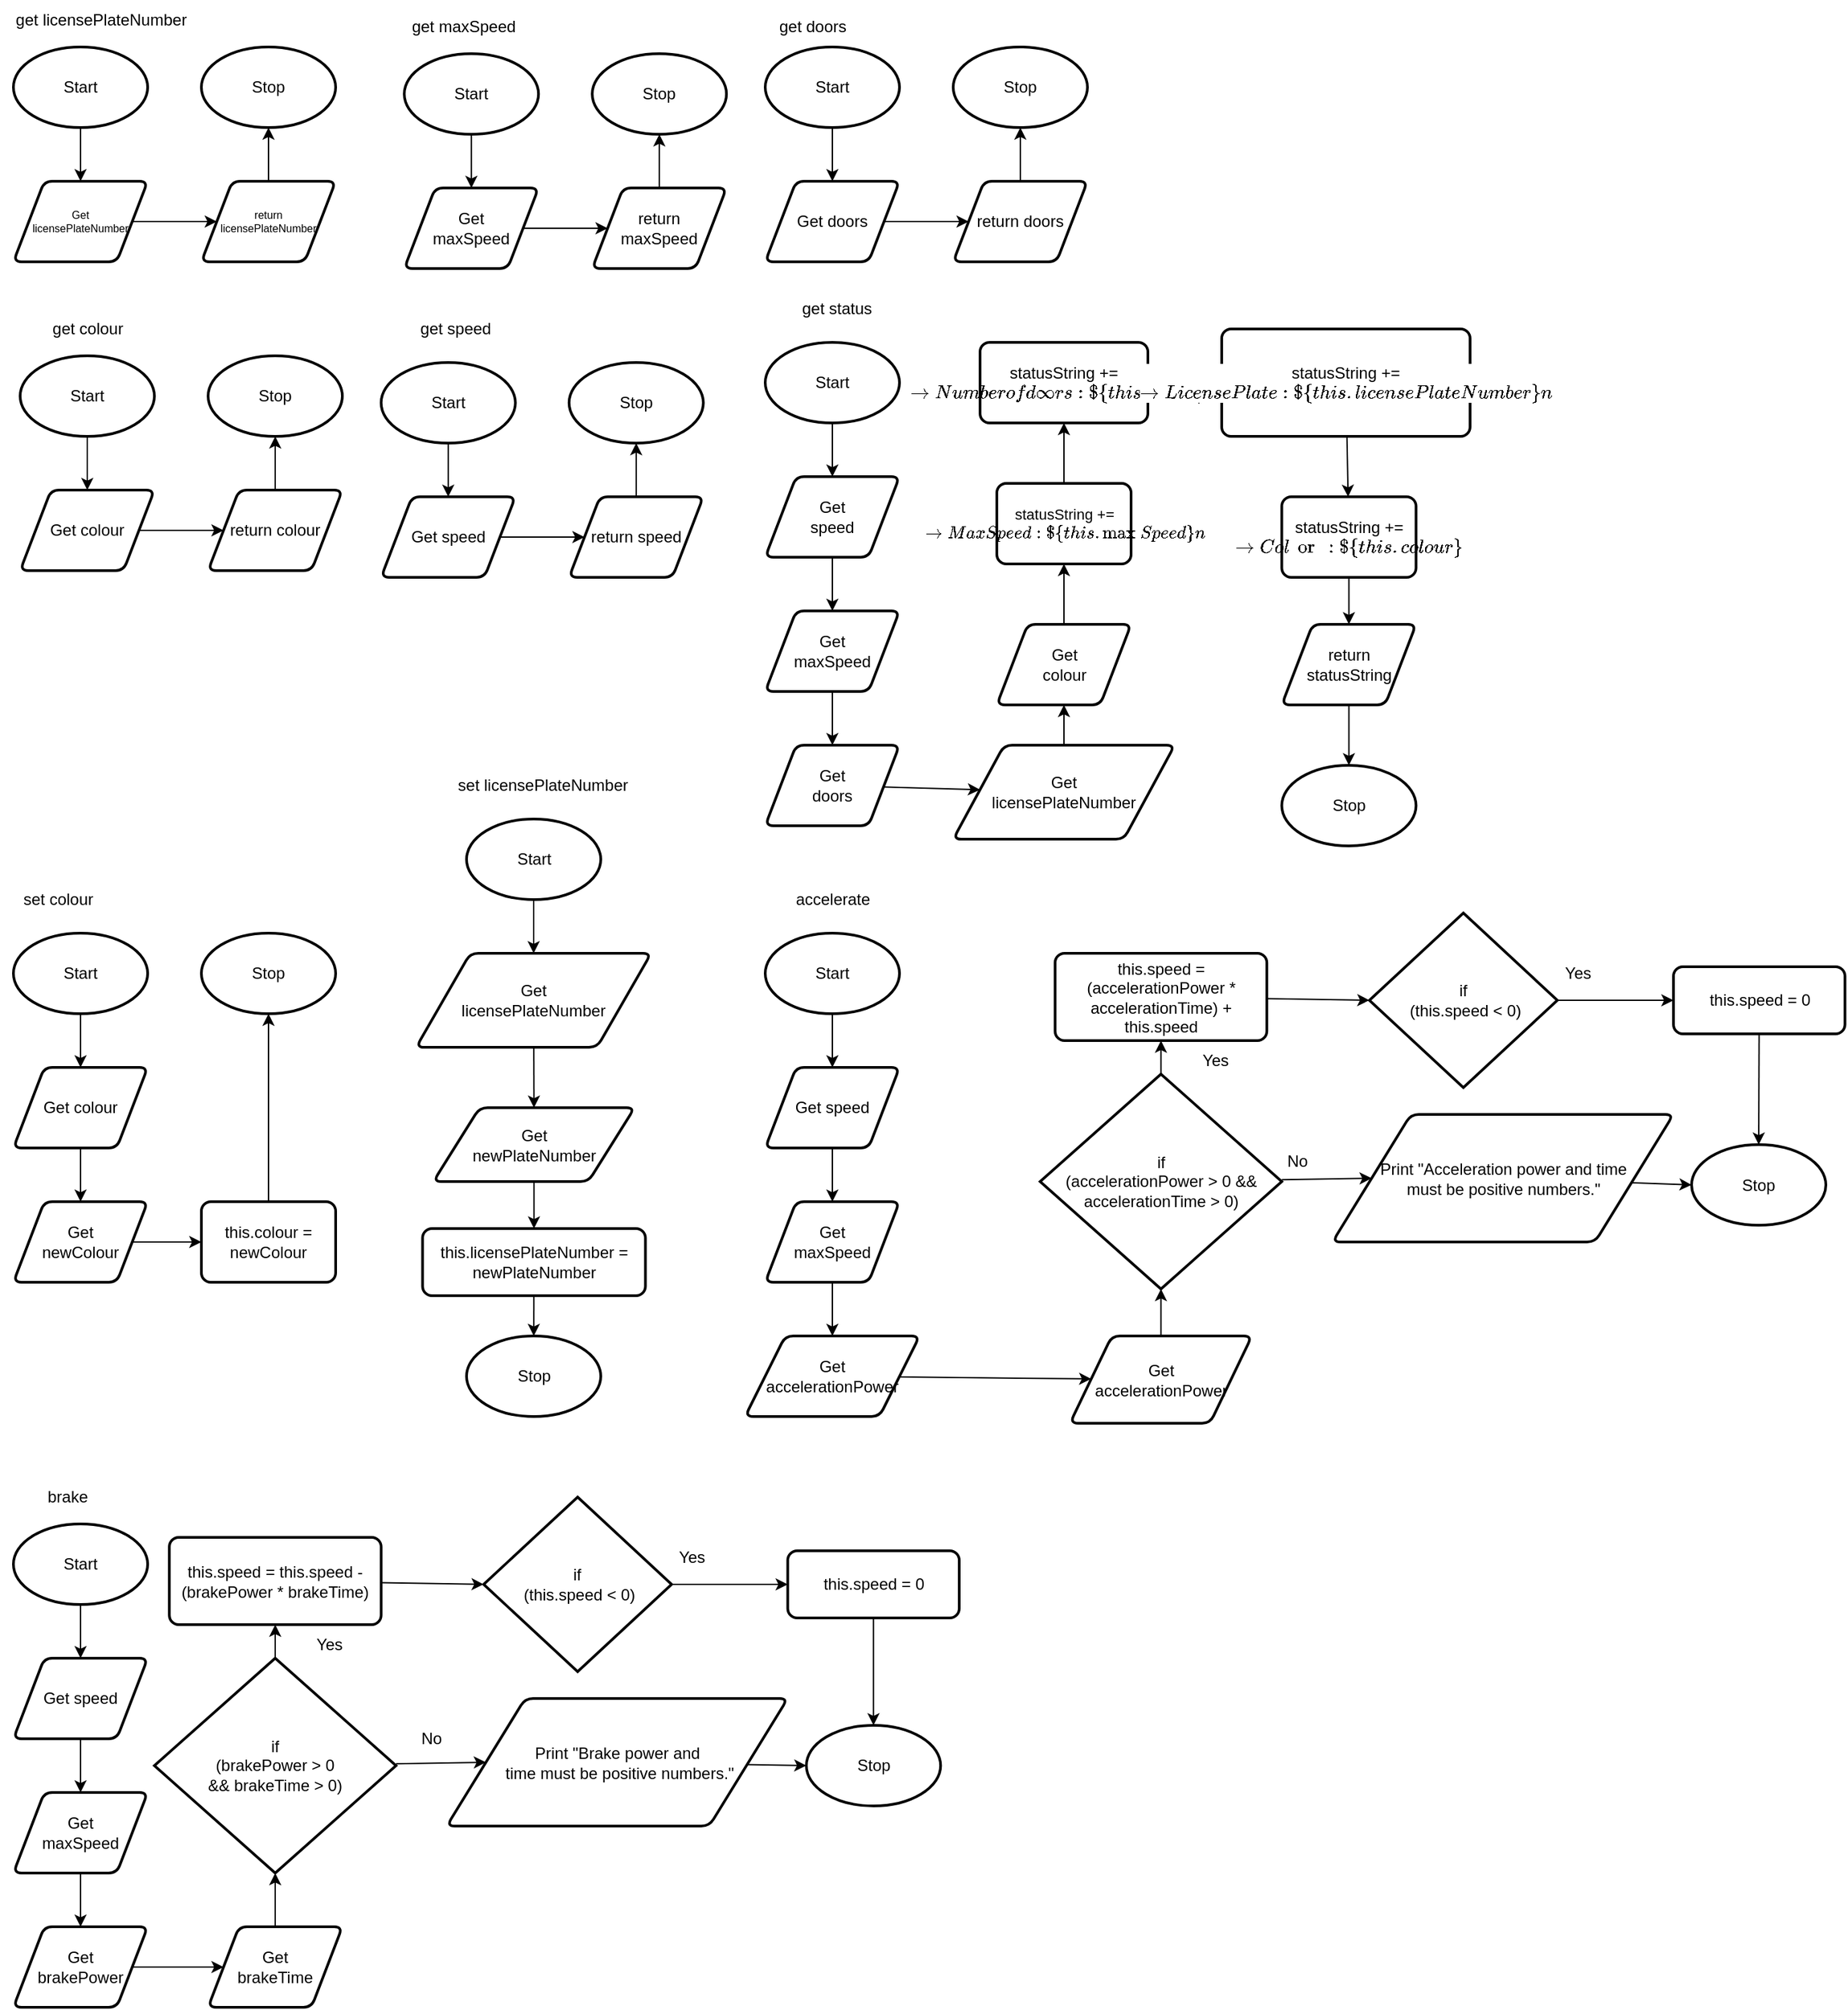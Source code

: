 <mxfile>
    <diagram id="5gMrNbhCcvMap2-kCo8e" name="Page-1">
        <mxGraphModel dx="813" dy="512" grid="1" gridSize="5" guides="1" tooltips="1" connect="1" arrows="1" fold="1" page="1" pageScale="1" pageWidth="827" pageHeight="1169" math="0" shadow="0">
            <root>
                <mxCell id="0"/>
                <mxCell id="1" parent="0"/>
                <mxCell id="65" style="edgeStyle=none;html=1;entryX=0.5;entryY=0;entryDx=0;entryDy=0;" parent="1" source="66" target="69" edge="1">
                    <mxGeometry relative="1" as="geometry">
                        <mxPoint x="110" y="190" as="targetPoint"/>
                    </mxGeometry>
                </mxCell>
                <mxCell id="66" value="Start" style="strokeWidth=2;html=1;shape=mxgraph.flowchart.start_1;whiteSpace=wrap;" parent="1" vertex="1">
                    <mxGeometry x="40" y="80" width="100" height="60" as="geometry"/>
                </mxCell>
                <mxCell id="67" value="Stop" style="strokeWidth=2;html=1;shape=mxgraph.flowchart.start_1;whiteSpace=wrap;" parent="1" vertex="1">
                    <mxGeometry x="180" y="80" width="100" height="60" as="geometry"/>
                </mxCell>
                <mxCell id="173" style="edgeStyle=none;html=1;entryX=0;entryY=0.5;entryDx=0;entryDy=0;fontSize=14;" parent="1" source="69" edge="1">
                    <mxGeometry relative="1" as="geometry">
                        <mxPoint x="191.5" y="210" as="targetPoint"/>
                    </mxGeometry>
                </mxCell>
                <mxCell id="69" value="Get&lt;br style=&quot;font-size: 8px;&quot;&gt;licensePlateNumber" style="shape=parallelogram;html=1;strokeWidth=2;perimeter=parallelogramPerimeter;whiteSpace=wrap;rounded=1;arcSize=12;size=0.23;fontSize=8;" parent="1" vertex="1">
                    <mxGeometry x="40" y="180" width="100" height="60" as="geometry"/>
                </mxCell>
                <mxCell id="72" value="get licensePlateNumber" style="text;html=1;align=center;verticalAlign=middle;resizable=0;points=[];autosize=1;strokeColor=none;fillColor=none;" parent="1" vertex="1">
                    <mxGeometry x="30" y="45" width="150" height="30" as="geometry"/>
                </mxCell>
                <mxCell id="175" style="edgeStyle=none;html=1;fontSize=8;" parent="1" source="174" target="67" edge="1">
                    <mxGeometry relative="1" as="geometry"/>
                </mxCell>
                <mxCell id="174" value="return&lt;br style=&quot;font-size: 8px;&quot;&gt;licensePlateNumber" style="shape=parallelogram;html=1;strokeWidth=2;perimeter=parallelogramPerimeter;whiteSpace=wrap;rounded=1;arcSize=12;size=0.23;fontSize=8;" parent="1" vertex="1">
                    <mxGeometry x="180" y="180" width="100" height="60" as="geometry"/>
                </mxCell>
                <mxCell id="176" style="edgeStyle=none;html=1;entryX=0.5;entryY=0;entryDx=0;entryDy=0;" parent="1" source="177" target="180" edge="1">
                    <mxGeometry relative="1" as="geometry">
                        <mxPoint x="115.01" y="420" as="targetPoint"/>
                    </mxGeometry>
                </mxCell>
                <mxCell id="177" value="Start" style="strokeWidth=2;html=1;shape=mxgraph.flowchart.start_1;whiteSpace=wrap;" parent="1" vertex="1">
                    <mxGeometry x="45.01" y="310" width="100" height="60" as="geometry"/>
                </mxCell>
                <mxCell id="178" value="Stop" style="strokeWidth=2;html=1;shape=mxgraph.flowchart.start_1;whiteSpace=wrap;" parent="1" vertex="1">
                    <mxGeometry x="185.01" y="310" width="100" height="60" as="geometry"/>
                </mxCell>
                <mxCell id="179" style="edgeStyle=none;html=1;entryX=0;entryY=0.5;entryDx=0;entryDy=0;fontSize=14;" parent="1" source="180" edge="1">
                    <mxGeometry relative="1" as="geometry">
                        <mxPoint x="196.51" y="440" as="targetPoint"/>
                    </mxGeometry>
                </mxCell>
                <mxCell id="180" value="Get colour" style="shape=parallelogram;html=1;strokeWidth=2;perimeter=parallelogramPerimeter;whiteSpace=wrap;rounded=1;arcSize=12;size=0.23;fontSize=12;" parent="1" vertex="1">
                    <mxGeometry x="45.01" y="410" width="100" height="60" as="geometry"/>
                </mxCell>
                <mxCell id="181" value="get colour" style="text;html=1;align=center;verticalAlign=middle;resizable=0;points=[];autosize=1;strokeColor=none;fillColor=none;" parent="1" vertex="1">
                    <mxGeometry x="57.51" y="275" width="75" height="30" as="geometry"/>
                </mxCell>
                <mxCell id="182" style="edgeStyle=none;html=1;fontSize=8;" parent="1" source="183" target="178" edge="1">
                    <mxGeometry relative="1" as="geometry"/>
                </mxCell>
                <mxCell id="183" value="return colour" style="shape=parallelogram;html=1;strokeWidth=2;perimeter=parallelogramPerimeter;whiteSpace=wrap;rounded=1;arcSize=12;size=0.23;fontSize=12;" parent="1" vertex="1">
                    <mxGeometry x="185.01" y="410" width="100" height="60" as="geometry"/>
                </mxCell>
                <mxCell id="184" style="edgeStyle=none;html=1;entryX=0.5;entryY=0;entryDx=0;entryDy=0;" parent="1" source="185" target="188" edge="1">
                    <mxGeometry relative="1" as="geometry">
                        <mxPoint x="670" y="190" as="targetPoint"/>
                    </mxGeometry>
                </mxCell>
                <mxCell id="185" value="Start" style="strokeWidth=2;html=1;shape=mxgraph.flowchart.start_1;whiteSpace=wrap;" parent="1" vertex="1">
                    <mxGeometry x="600" y="80" width="100" height="60" as="geometry"/>
                </mxCell>
                <mxCell id="186" value="Stop" style="strokeWidth=2;html=1;shape=mxgraph.flowchart.start_1;whiteSpace=wrap;" parent="1" vertex="1">
                    <mxGeometry x="740" y="80" width="100" height="60" as="geometry"/>
                </mxCell>
                <mxCell id="187" style="edgeStyle=none;html=1;entryX=0;entryY=0.5;entryDx=0;entryDy=0;fontSize=14;" parent="1" source="188" edge="1">
                    <mxGeometry relative="1" as="geometry">
                        <mxPoint x="751.5" y="210.0" as="targetPoint"/>
                    </mxGeometry>
                </mxCell>
                <mxCell id="188" value="Get doors" style="shape=parallelogram;html=1;strokeWidth=2;perimeter=parallelogramPerimeter;whiteSpace=wrap;rounded=1;arcSize=12;size=0.23;fontSize=12;" parent="1" vertex="1">
                    <mxGeometry x="600" y="180" width="100" height="60" as="geometry"/>
                </mxCell>
                <mxCell id="189" value="get doors" style="text;html=1;align=center;verticalAlign=middle;resizable=0;points=[];autosize=1;strokeColor=none;fillColor=none;" parent="1" vertex="1">
                    <mxGeometry x="600" y="50" width="70" height="30" as="geometry"/>
                </mxCell>
                <mxCell id="190" style="edgeStyle=none;html=1;fontSize=8;" parent="1" source="191" target="186" edge="1">
                    <mxGeometry relative="1" as="geometry"/>
                </mxCell>
                <mxCell id="191" value="return doors" style="shape=parallelogram;html=1;strokeWidth=2;perimeter=parallelogramPerimeter;whiteSpace=wrap;rounded=1;arcSize=12;size=0.23;fontSize=12;" parent="1" vertex="1">
                    <mxGeometry x="740" y="180" width="100" height="60" as="geometry"/>
                </mxCell>
                <mxCell id="192" style="edgeStyle=none;html=1;entryX=0.5;entryY=0;entryDx=0;entryDy=0;" parent="1" source="193" target="196" edge="1">
                    <mxGeometry relative="1" as="geometry">
                        <mxPoint x="383.88" y="425" as="targetPoint"/>
                    </mxGeometry>
                </mxCell>
                <mxCell id="193" value="Start" style="strokeWidth=2;html=1;shape=mxgraph.flowchart.start_1;whiteSpace=wrap;" parent="1" vertex="1">
                    <mxGeometry x="313.88" y="315" width="100" height="60" as="geometry"/>
                </mxCell>
                <mxCell id="194" value="Stop" style="strokeWidth=2;html=1;shape=mxgraph.flowchart.start_1;whiteSpace=wrap;" parent="1" vertex="1">
                    <mxGeometry x="453.88" y="315" width="100" height="60" as="geometry"/>
                </mxCell>
                <mxCell id="195" style="edgeStyle=none;html=1;entryX=0;entryY=0.5;entryDx=0;entryDy=0;fontSize=14;" parent="1" source="196" edge="1">
                    <mxGeometry relative="1" as="geometry">
                        <mxPoint x="465.38" y="445.0" as="targetPoint"/>
                    </mxGeometry>
                </mxCell>
                <mxCell id="196" value="Get speed" style="shape=parallelogram;html=1;strokeWidth=2;perimeter=parallelogramPerimeter;whiteSpace=wrap;rounded=1;arcSize=12;size=0.23;fontSize=12;" parent="1" vertex="1">
                    <mxGeometry x="313.88" y="415" width="100" height="60" as="geometry"/>
                </mxCell>
                <mxCell id="197" value="get speed" style="text;html=1;align=center;verticalAlign=middle;resizable=0;points=[];autosize=1;strokeColor=none;fillColor=none;" parent="1" vertex="1">
                    <mxGeometry x="331.88" y="275" width="75" height="30" as="geometry"/>
                </mxCell>
                <mxCell id="198" style="edgeStyle=none;html=1;fontSize=8;" parent="1" source="199" target="194" edge="1">
                    <mxGeometry relative="1" as="geometry"/>
                </mxCell>
                <mxCell id="199" value="return speed" style="shape=parallelogram;html=1;strokeWidth=2;perimeter=parallelogramPerimeter;whiteSpace=wrap;rounded=1;arcSize=12;size=0.23;fontSize=12;" parent="1" vertex="1">
                    <mxGeometry x="453.88" y="415" width="100" height="60" as="geometry"/>
                </mxCell>
                <mxCell id="200" style="edgeStyle=none;html=1;entryX=0.5;entryY=0;entryDx=0;entryDy=0;" parent="1" source="201" target="204" edge="1">
                    <mxGeometry relative="1" as="geometry">
                        <mxPoint x="401.12" y="195" as="targetPoint"/>
                    </mxGeometry>
                </mxCell>
                <mxCell id="201" value="Start" style="strokeWidth=2;html=1;shape=mxgraph.flowchart.start_1;whiteSpace=wrap;" parent="1" vertex="1">
                    <mxGeometry x="331.12" y="85" width="100" height="60" as="geometry"/>
                </mxCell>
                <mxCell id="202" value="Stop" style="strokeWidth=2;html=1;shape=mxgraph.flowchart.start_1;whiteSpace=wrap;" parent="1" vertex="1">
                    <mxGeometry x="471.12" y="85" width="100" height="60" as="geometry"/>
                </mxCell>
                <mxCell id="203" style="edgeStyle=none;html=1;entryX=0;entryY=0.5;entryDx=0;entryDy=0;fontSize=14;" parent="1" source="204" edge="1">
                    <mxGeometry relative="1" as="geometry">
                        <mxPoint x="482.62" y="215.0" as="targetPoint"/>
                    </mxGeometry>
                </mxCell>
                <mxCell id="204" value="Get&lt;br&gt;maxSpeed" style="shape=parallelogram;html=1;strokeWidth=2;perimeter=parallelogramPerimeter;whiteSpace=wrap;rounded=1;arcSize=12;size=0.23;fontSize=12;" parent="1" vertex="1">
                    <mxGeometry x="331.12" y="185" width="100" height="60" as="geometry"/>
                </mxCell>
                <mxCell id="205" value="get maxSpeed" style="text;html=1;align=center;verticalAlign=middle;resizable=0;points=[];autosize=1;strokeColor=none;fillColor=none;" parent="1" vertex="1">
                    <mxGeometry x="325" y="50" width="100" height="30" as="geometry"/>
                </mxCell>
                <mxCell id="206" style="edgeStyle=none;html=1;fontSize=8;" parent="1" source="207" target="202" edge="1">
                    <mxGeometry relative="1" as="geometry"/>
                </mxCell>
                <mxCell id="207" value="return&lt;br&gt;maxSpeed" style="shape=parallelogram;html=1;strokeWidth=2;perimeter=parallelogramPerimeter;whiteSpace=wrap;rounded=1;arcSize=12;size=0.23;fontSize=12;" parent="1" vertex="1">
                    <mxGeometry x="471.12" y="185" width="100" height="60" as="geometry"/>
                </mxCell>
                <mxCell id="208" value="this.colour =&lt;br&gt;newColour" style="rounded=1;whiteSpace=wrap;html=1;absoluteArcSize=1;arcSize=14;strokeWidth=2;fontSize=12;" parent="1" vertex="1">
                    <mxGeometry x="180" y="940" width="100" height="60" as="geometry"/>
                </mxCell>
                <mxCell id="209" style="edgeStyle=none;html=1;entryX=0.5;entryY=0;entryDx=0;entryDy=0;" parent="1" source="210" target="213" edge="1">
                    <mxGeometry relative="1" as="geometry">
                        <mxPoint x="110" y="850" as="targetPoint"/>
                    </mxGeometry>
                </mxCell>
                <mxCell id="210" value="Start" style="strokeWidth=2;html=1;shape=mxgraph.flowchart.start_1;whiteSpace=wrap;" parent="1" vertex="1">
                    <mxGeometry x="40" y="740" width="100" height="60" as="geometry"/>
                </mxCell>
                <mxCell id="211" value="Stop" style="strokeWidth=2;html=1;shape=mxgraph.flowchart.start_1;whiteSpace=wrap;" parent="1" vertex="1">
                    <mxGeometry x="180" y="740" width="100" height="60" as="geometry"/>
                </mxCell>
                <mxCell id="218" style="edgeStyle=none;html=1;entryX=0.5;entryY=0;entryDx=0;entryDy=0;fontSize=12;" parent="1" source="213" target="217" edge="1">
                    <mxGeometry relative="1" as="geometry"/>
                </mxCell>
                <mxCell id="213" value="Get colour" style="shape=parallelogram;html=1;strokeWidth=2;perimeter=parallelogramPerimeter;whiteSpace=wrap;rounded=1;arcSize=12;size=0.23;fontSize=12;" parent="1" vertex="1">
                    <mxGeometry x="40" y="840" width="100" height="60" as="geometry"/>
                </mxCell>
                <mxCell id="214" value="set colour" style="text;html=1;align=center;verticalAlign=middle;resizable=0;points=[];autosize=1;strokeColor=none;fillColor=none;" parent="1" vertex="1">
                    <mxGeometry x="35" y="700" width="75" height="30" as="geometry"/>
                </mxCell>
                <mxCell id="215" style="edgeStyle=none;html=1;fontSize=8;exitX=0.5;exitY=0;exitDx=0;exitDy=0;" parent="1" source="208" target="211" edge="1">
                    <mxGeometry relative="1" as="geometry">
                        <mxPoint x="230" y="840" as="sourcePoint"/>
                    </mxGeometry>
                </mxCell>
                <mxCell id="219" style="edgeStyle=none;html=1;entryX=0;entryY=0.5;entryDx=0;entryDy=0;fontSize=12;" parent="1" source="217" target="208" edge="1">
                    <mxGeometry relative="1" as="geometry"/>
                </mxCell>
                <mxCell id="217" value="Get&lt;br&gt;newColour" style="shape=parallelogram;html=1;strokeWidth=2;perimeter=parallelogramPerimeter;whiteSpace=wrap;rounded=1;arcSize=12;size=0.23;fontSize=12;" parent="1" vertex="1">
                    <mxGeometry x="40" y="940" width="100" height="60" as="geometry"/>
                </mxCell>
                <mxCell id="220" style="edgeStyle=none;html=1;entryX=0.5;entryY=0;entryDx=0;entryDy=0;" parent="1" source="221" target="224" edge="1">
                    <mxGeometry relative="1" as="geometry">
                        <mxPoint x="427.5" y="805" as="targetPoint"/>
                    </mxGeometry>
                </mxCell>
                <mxCell id="221" value="Start" style="strokeWidth=2;html=1;shape=mxgraph.flowchart.start_1;whiteSpace=wrap;" parent="1" vertex="1">
                    <mxGeometry x="377.5" y="655" width="100" height="60" as="geometry"/>
                </mxCell>
                <mxCell id="222" value="Stop" style="strokeWidth=2;html=1;shape=mxgraph.flowchart.start_1;whiteSpace=wrap;" parent="1" vertex="1">
                    <mxGeometry x="377.5" y="1040" width="100" height="60" as="geometry"/>
                </mxCell>
                <mxCell id="230" style="edgeStyle=none;html=1;entryX=0.5;entryY=0;entryDx=0;entryDy=0;fontSize=8;" parent="1" source="224" target="228" edge="1">
                    <mxGeometry relative="1" as="geometry"/>
                </mxCell>
                <mxCell id="224" value="&lt;font style=&quot;font-size: 12px;&quot;&gt;Get&lt;br style=&quot;&quot;&gt;licensePlateNumber&lt;/font&gt;" style="shape=parallelogram;html=1;strokeWidth=2;perimeter=parallelogramPerimeter;whiteSpace=wrap;rounded=1;arcSize=12;size=0.23;fontSize=8;" parent="1" vertex="1">
                    <mxGeometry x="340" y="755" width="175" height="70" as="geometry"/>
                </mxCell>
                <mxCell id="225" value="set licensePlateNumber" style="text;html=1;align=center;verticalAlign=middle;resizable=0;points=[];autosize=1;strokeColor=none;fillColor=none;" parent="1" vertex="1">
                    <mxGeometry x="358.62" y="615" width="150" height="30" as="geometry"/>
                </mxCell>
                <mxCell id="372" style="edgeStyle=none;html=1;fontSize=12;" edge="1" parent="1" source="228" target="229">
                    <mxGeometry relative="1" as="geometry"/>
                </mxCell>
                <mxCell id="228" value="&lt;font style=&quot;font-size: 12px;&quot;&gt;Get&lt;br style=&quot;&quot;&gt;newPlateNumber&lt;/font&gt;" style="shape=parallelogram;html=1;strokeWidth=2;perimeter=parallelogramPerimeter;whiteSpace=wrap;rounded=1;arcSize=12;size=0.23;fontSize=8;" parent="1" vertex="1">
                    <mxGeometry x="352.75" y="870" width="150" height="55" as="geometry"/>
                </mxCell>
                <mxCell id="373" style="edgeStyle=none;html=1;fontSize=12;" edge="1" parent="1" source="229" target="222">
                    <mxGeometry relative="1" as="geometry"/>
                </mxCell>
                <mxCell id="229" value="&lt;font style=&quot;font-size: 12px;&quot;&gt;this.licensePlateNumber =&lt;br style=&quot;&quot;&gt;newPlateNumber&lt;/font&gt;" style="rounded=1;whiteSpace=wrap;html=1;absoluteArcSize=1;arcSize=14;strokeWidth=2;fontSize=8;" parent="1" vertex="1">
                    <mxGeometry x="344.75" y="960" width="166" height="50" as="geometry"/>
                </mxCell>
                <mxCell id="232" style="edgeStyle=none;html=1;entryX=0.5;entryY=0;entryDx=0;entryDy=0;" parent="1" source="233" target="236" edge="1">
                    <mxGeometry relative="1" as="geometry">
                        <mxPoint x="670" y="410" as="targetPoint"/>
                    </mxGeometry>
                </mxCell>
                <mxCell id="233" value="Start" style="strokeWidth=2;html=1;shape=mxgraph.flowchart.start_1;whiteSpace=wrap;" parent="1" vertex="1">
                    <mxGeometry x="600" y="300" width="100" height="60" as="geometry"/>
                </mxCell>
                <mxCell id="234" value="Stop" style="strokeWidth=2;html=1;shape=mxgraph.flowchart.start_1;whiteSpace=wrap;" parent="1" vertex="1">
                    <mxGeometry x="984.75" y="615" width="100" height="60" as="geometry"/>
                </mxCell>
                <mxCell id="248" style="edgeStyle=none;html=1;fontSize=7;" parent="1" source="236" target="240" edge="1">
                    <mxGeometry relative="1" as="geometry"/>
                </mxCell>
                <mxCell id="236" value="Get&lt;br&gt;speed" style="shape=parallelogram;html=1;strokeWidth=2;perimeter=parallelogramPerimeter;whiteSpace=wrap;rounded=1;arcSize=12;size=0.23;fontSize=12;" parent="1" vertex="1">
                    <mxGeometry x="600" y="400" width="100" height="60" as="geometry"/>
                </mxCell>
                <mxCell id="237" value="get status" style="text;html=1;align=center;verticalAlign=middle;resizable=0;points=[];autosize=1;strokeColor=none;fillColor=none;" parent="1" vertex="1">
                    <mxGeometry x="615" y="260" width="75" height="30" as="geometry"/>
                </mxCell>
                <mxCell id="238" style="edgeStyle=none;html=1;fontSize=8;" parent="1" source="239" target="234" edge="1">
                    <mxGeometry relative="1" as="geometry"/>
                </mxCell>
                <mxCell id="239" value="return&lt;br&gt;statusString" style="shape=parallelogram;html=1;strokeWidth=2;perimeter=parallelogramPerimeter;whiteSpace=wrap;rounded=1;arcSize=12;size=0.23;fontSize=12;" parent="1" vertex="1">
                    <mxGeometry x="984.75" y="510" width="100" height="60" as="geometry"/>
                </mxCell>
                <mxCell id="249" style="edgeStyle=none;html=1;entryX=0.5;entryY=0;entryDx=0;entryDy=0;fontSize=7;" parent="1" source="240" target="241" edge="1">
                    <mxGeometry relative="1" as="geometry"/>
                </mxCell>
                <mxCell id="240" value="Get&lt;br&gt;maxSpeed" style="shape=parallelogram;html=1;strokeWidth=2;perimeter=parallelogramPerimeter;whiteSpace=wrap;rounded=1;arcSize=12;size=0.23;fontSize=12;" parent="1" vertex="1">
                    <mxGeometry x="600" y="500" width="100" height="60" as="geometry"/>
                </mxCell>
                <mxCell id="250" style="edgeStyle=none;html=1;fontSize=7;" parent="1" source="241" target="242" edge="1">
                    <mxGeometry relative="1" as="geometry"/>
                </mxCell>
                <mxCell id="241" value="Get&lt;br&gt;doors" style="shape=parallelogram;html=1;strokeWidth=2;perimeter=parallelogramPerimeter;whiteSpace=wrap;rounded=1;arcSize=12;size=0.23;fontSize=12;" parent="1" vertex="1">
                    <mxGeometry x="600" y="600" width="100" height="60" as="geometry"/>
                </mxCell>
                <mxCell id="251" style="edgeStyle=none;html=1;fontSize=7;" parent="1" source="242" target="243" edge="1">
                    <mxGeometry relative="1" as="geometry"/>
                </mxCell>
                <mxCell id="242" value="&lt;font style=&quot;font-size: 12px;&quot;&gt;Get&lt;br style=&quot;&quot;&gt;licensePlateNumber&lt;/font&gt;" style="shape=parallelogram;html=1;strokeWidth=2;perimeter=parallelogramPerimeter;whiteSpace=wrap;rounded=1;arcSize=12;size=0.23;fontSize=8;" parent="1" vertex="1">
                    <mxGeometry x="740" y="600" width="165" height="70" as="geometry"/>
                </mxCell>
                <mxCell id="252" style="edgeStyle=none;html=1;entryX=0.5;entryY=1;entryDx=0;entryDy=0;fontSize=7;" parent="1" source="243" target="244" edge="1">
                    <mxGeometry relative="1" as="geometry"/>
                </mxCell>
                <mxCell id="243" value="Get&lt;br&gt;colour" style="shape=parallelogram;html=1;strokeWidth=2;perimeter=parallelogramPerimeter;whiteSpace=wrap;rounded=1;arcSize=12;size=0.23;fontSize=12;" parent="1" vertex="1">
                    <mxGeometry x="772.5" y="510" width="100" height="60" as="geometry"/>
                </mxCell>
                <mxCell id="253" style="edgeStyle=none;html=1;entryX=0.5;entryY=1;entryDx=0;entryDy=0;fontSize=7;" parent="1" source="244" target="245" edge="1">
                    <mxGeometry relative="1" as="geometry"/>
                </mxCell>
                <mxCell id="244" value="statusString += ` -&amp;gt; MaxSpeed: ${this.maxSpeed}\n`" style="rounded=1;whiteSpace=wrap;html=1;absoluteArcSize=1;arcSize=14;strokeWidth=2;fontSize=11;" parent="1" vertex="1">
                    <mxGeometry x="772.5" y="405" width="100" height="60" as="geometry"/>
                </mxCell>
                <mxCell id="254" style="edgeStyle=none;html=1;entryX=0;entryY=0.5;entryDx=0;entryDy=0;fontSize=7;" parent="1" source="245" target="246" edge="1">
                    <mxGeometry relative="1" as="geometry"/>
                </mxCell>
                <mxCell id="245" value="statusString += ` -&amp;gt; Number of doors: ${this.doors}\n`" style="rounded=1;whiteSpace=wrap;html=1;absoluteArcSize=1;arcSize=14;strokeWidth=2;fontSize=12;" parent="1" vertex="1">
                    <mxGeometry x="760" y="300" width="125" height="60" as="geometry"/>
                </mxCell>
                <mxCell id="255" style="edgeStyle=none;html=1;fontSize=7;" parent="1" source="246" target="247" edge="1">
                    <mxGeometry relative="1" as="geometry"/>
                </mxCell>
                <mxCell id="246" value="&lt;font style=&quot;font-size: 12px;&quot;&gt;statusString += ` -&amp;gt; License Plate: ${this.licensePlateNumber}\n`&lt;/font&gt;" style="rounded=1;whiteSpace=wrap;html=1;absoluteArcSize=1;arcSize=14;strokeWidth=2;fontSize=7;labelBackgroundColor=default;" parent="1" vertex="1">
                    <mxGeometry x="940" y="290" width="185" height="80" as="geometry"/>
                </mxCell>
                <mxCell id="256" style="edgeStyle=none;html=1;fontSize=7;" parent="1" source="247" target="239" edge="1">
                    <mxGeometry relative="1" as="geometry"/>
                </mxCell>
                <mxCell id="247" value="statusString += ` -&amp;gt; Color: ${this.colour}`" style="rounded=1;whiteSpace=wrap;html=1;absoluteArcSize=1;arcSize=14;strokeWidth=2;fontSize=12;" parent="1" vertex="1">
                    <mxGeometry x="984.75" y="415" width="100" height="60" as="geometry"/>
                </mxCell>
                <mxCell id="257" style="edgeStyle=none;html=1;entryX=0.5;entryY=0;entryDx=0;entryDy=0;" parent="1" source="258" target="261" edge="1">
                    <mxGeometry relative="1" as="geometry">
                        <mxPoint x="670" y="850" as="targetPoint"/>
                    </mxGeometry>
                </mxCell>
                <mxCell id="258" value="Start" style="strokeWidth=2;html=1;shape=mxgraph.flowchart.start_1;whiteSpace=wrap;" parent="1" vertex="1">
                    <mxGeometry x="600" y="740" width="100" height="60" as="geometry"/>
                </mxCell>
                <mxCell id="260" style="edgeStyle=none;html=1;entryX=0.5;entryY=0;entryDx=0;entryDy=0;fontSize=8;" parent="1" source="261" target="265" edge="1">
                    <mxGeometry relative="1" as="geometry"/>
                </mxCell>
                <mxCell id="261" value="Get speed" style="shape=parallelogram;html=1;strokeWidth=2;perimeter=parallelogramPerimeter;whiteSpace=wrap;rounded=1;arcSize=12;size=0.23;fontSize=12;" parent="1" vertex="1">
                    <mxGeometry x="600" y="840" width="100" height="60" as="geometry"/>
                </mxCell>
                <mxCell id="262" value="accelerate" style="text;html=1;align=center;verticalAlign=middle;resizable=0;points=[];autosize=1;strokeColor=none;fillColor=none;" parent="1" vertex="1">
                    <mxGeometry x="610" y="700" width="80" height="30" as="geometry"/>
                </mxCell>
                <mxCell id="268" style="edgeStyle=none;html=1;entryX=0.5;entryY=0;entryDx=0;entryDy=0;fontSize=12;" parent="1" source="265" target="267" edge="1">
                    <mxGeometry relative="1" as="geometry"/>
                </mxCell>
                <mxCell id="265" value="Get&lt;br style=&quot;font-size: 12px;&quot;&gt;maxSpeed" style="shape=parallelogram;html=1;strokeWidth=2;perimeter=parallelogramPerimeter;whiteSpace=wrap;rounded=1;arcSize=12;size=0.23;fontSize=12;" parent="1" vertex="1">
                    <mxGeometry x="600" y="940" width="100" height="60" as="geometry"/>
                </mxCell>
                <mxCell id="270" style="edgeStyle=none;html=1;fontSize=12;" parent="1" source="267" target="269" edge="1">
                    <mxGeometry relative="1" as="geometry"/>
                </mxCell>
                <mxCell id="267" value="Get&lt;br style=&quot;font-size: 12px;&quot;&gt;accelerationPower" style="shape=parallelogram;html=1;strokeWidth=2;perimeter=parallelogramPerimeter;whiteSpace=wrap;rounded=1;arcSize=12;size=0.23;fontSize=12;" parent="1" vertex="1">
                    <mxGeometry x="585" y="1040" width="130" height="60" as="geometry"/>
                </mxCell>
                <mxCell id="305" style="edgeStyle=none;html=1;entryX=0.5;entryY=1;entryDx=0;entryDy=0;entryPerimeter=0;fontSize=12;" parent="1" source="269" target="303" edge="1">
                    <mxGeometry relative="1" as="geometry"/>
                </mxCell>
                <mxCell id="269" value="Get&lt;br style=&quot;font-size: 12px;&quot;&gt;accelerationPower" style="shape=parallelogram;html=1;strokeWidth=2;perimeter=parallelogramPerimeter;whiteSpace=wrap;rounded=1;arcSize=12;size=0.23;fontSize=12;" parent="1" vertex="1">
                    <mxGeometry x="827" y="1040" width="135.5" height="65" as="geometry"/>
                </mxCell>
                <mxCell id="282" style="edgeStyle=none;html=1;entryX=0.5;entryY=0;entryDx=0;entryDy=0;" parent="1" source="283" target="286" edge="1">
                    <mxGeometry relative="1" as="geometry">
                        <mxPoint x="110" y="1290" as="targetPoint"/>
                    </mxGeometry>
                </mxCell>
                <mxCell id="283" value="Start" style="strokeWidth=2;html=1;shape=mxgraph.flowchart.start_1;whiteSpace=wrap;" parent="1" vertex="1">
                    <mxGeometry x="40" y="1180" width="100" height="60" as="geometry"/>
                </mxCell>
                <mxCell id="285" style="edgeStyle=none;html=1;entryX=0.5;entryY=0;entryDx=0;entryDy=0;fontSize=8;" parent="1" source="286" target="289" edge="1">
                    <mxGeometry relative="1" as="geometry"/>
                </mxCell>
                <mxCell id="286" value="Get speed" style="shape=parallelogram;html=1;strokeWidth=2;perimeter=parallelogramPerimeter;whiteSpace=wrap;rounded=1;arcSize=12;size=0.23;fontSize=12;" parent="1" vertex="1">
                    <mxGeometry x="40" y="1280" width="100" height="60" as="geometry"/>
                </mxCell>
                <mxCell id="287" value="brake" style="text;html=1;align=center;verticalAlign=middle;resizable=0;points=[];autosize=1;strokeColor=none;fillColor=none;" parent="1" vertex="1">
                    <mxGeometry x="55" y="1145" width="50" height="30" as="geometry"/>
                </mxCell>
                <mxCell id="288" style="edgeStyle=none;html=1;entryX=0.5;entryY=0;entryDx=0;entryDy=0;fontSize=12;" parent="1" source="289" target="293" edge="1">
                    <mxGeometry relative="1" as="geometry"/>
                </mxCell>
                <mxCell id="289" value="Get&lt;br style=&quot;font-size: 12px;&quot;&gt;maxSpeed" style="shape=parallelogram;html=1;strokeWidth=2;perimeter=parallelogramPerimeter;whiteSpace=wrap;rounded=1;arcSize=12;size=0.23;fontSize=12;" parent="1" vertex="1">
                    <mxGeometry x="40" y="1380" width="100" height="60" as="geometry"/>
                </mxCell>
                <mxCell id="292" style="edgeStyle=none;html=1;fontSize=12;" parent="1" source="293" target="295" edge="1">
                    <mxGeometry relative="1" as="geometry"/>
                </mxCell>
                <mxCell id="293" value="Get&lt;br style=&quot;font-size: 12px;&quot;&gt;brakePower" style="shape=parallelogram;html=1;strokeWidth=2;perimeter=parallelogramPerimeter;whiteSpace=wrap;rounded=1;arcSize=12;size=0.23;fontSize=12;" parent="1" vertex="1">
                    <mxGeometry x="40" y="1480" width="100" height="60" as="geometry"/>
                </mxCell>
                <mxCell id="295" value="Get&lt;br style=&quot;font-size: 12px;&quot;&gt;brakeTime" style="shape=parallelogram;html=1;strokeWidth=2;perimeter=parallelogramPerimeter;whiteSpace=wrap;rounded=1;arcSize=12;size=0.23;fontSize=12;" parent="1" vertex="1">
                    <mxGeometry x="185.01" y="1480" width="100" height="60" as="geometry"/>
                </mxCell>
                <mxCell id="307" style="edgeStyle=none;html=1;fontSize=12;" parent="1" source="303" target="306" edge="1">
                    <mxGeometry relative="1" as="geometry"/>
                </mxCell>
                <mxCell id="317" style="edgeStyle=none;html=1;entryX=0;entryY=0.5;entryDx=0;entryDy=0;fontSize=12;" parent="1" source="303" target="316" edge="1">
                    <mxGeometry relative="1" as="geometry"/>
                </mxCell>
                <mxCell id="303" value="if &lt;br&gt;(accelerationPower &amp;gt; 0 &amp;amp;&amp;amp; accelerationTime &amp;gt; 0)" style="strokeWidth=2;html=1;shape=mxgraph.flowchart.decision;whiteSpace=wrap;fontSize=12;" parent="1" vertex="1">
                    <mxGeometry x="804.75" y="845" width="180" height="160" as="geometry"/>
                </mxCell>
                <mxCell id="314" style="edgeStyle=none;html=1;entryX=0;entryY=0.5;entryDx=0;entryDy=0;entryPerimeter=0;fontSize=12;" parent="1" source="306" target="309" edge="1">
                    <mxGeometry relative="1" as="geometry"/>
                </mxCell>
                <mxCell id="306" value="this.speed = (accelerationPower * accelerationTime) + this.speed" style="rounded=1;whiteSpace=wrap;html=1;absoluteArcSize=1;arcSize=14;strokeWidth=2;fontSize=12;" parent="1" vertex="1">
                    <mxGeometry x="815.88" y="755" width="157.75" height="65" as="geometry"/>
                </mxCell>
                <mxCell id="308" value="Yes" style="text;html=1;align=center;verticalAlign=middle;resizable=0;points=[];autosize=1;strokeColor=none;fillColor=none;fontSize=12;" parent="1" vertex="1">
                    <mxGeometry x="915" y="820" width="40" height="30" as="geometry"/>
                </mxCell>
                <mxCell id="315" style="edgeStyle=none;html=1;entryX=0;entryY=0.5;entryDx=0;entryDy=0;fontSize=12;" parent="1" source="309" target="312" edge="1">
                    <mxGeometry relative="1" as="geometry"/>
                </mxCell>
                <mxCell id="309" value="if &lt;br&gt;&amp;nbsp;(this.speed &amp;lt; 0)" style="strokeWidth=2;html=1;shape=mxgraph.flowchart.decision;whiteSpace=wrap;fontSize=12;" parent="1" vertex="1">
                    <mxGeometry x="1050.01" y="725" width="140" height="130" as="geometry"/>
                </mxCell>
                <mxCell id="320" style="edgeStyle=none;html=1;entryX=0.5;entryY=0;entryDx=0;entryDy=0;entryPerimeter=0;fontSize=12;" parent="1" source="312" target="319" edge="1">
                    <mxGeometry relative="1" as="geometry"/>
                </mxCell>
                <mxCell id="312" value="this.speed = 0" style="rounded=1;whiteSpace=wrap;html=1;absoluteArcSize=1;arcSize=14;strokeWidth=2;fontSize=12;" parent="1" vertex="1">
                    <mxGeometry x="1276.5" y="765" width="127.75" height="50" as="geometry"/>
                </mxCell>
                <mxCell id="321" style="edgeStyle=none;html=1;fontSize=12;entryX=0;entryY=0.5;entryDx=0;entryDy=0;entryPerimeter=0;" parent="1" source="316" target="319" edge="1">
                    <mxGeometry relative="1" as="geometry">
                        <mxPoint x="1265" y="920" as="targetPoint"/>
                    </mxGeometry>
                </mxCell>
                <mxCell id="316" value="Print &quot;Acceleration power and time &lt;br&gt;must be positive numbers.&quot;" style="shape=parallelogram;html=1;strokeWidth=2;perimeter=parallelogramPerimeter;whiteSpace=wrap;rounded=1;arcSize=12;size=0.23;fontSize=12;" parent="1" vertex="1">
                    <mxGeometry x="1022.5" y="875" width="254" height="95" as="geometry"/>
                </mxCell>
                <mxCell id="318" value="Yes" style="text;html=1;align=center;verticalAlign=middle;resizable=0;points=[];autosize=1;strokeColor=none;fillColor=none;fontSize=12;" parent="1" vertex="1">
                    <mxGeometry x="1185" y="755" width="40" height="30" as="geometry"/>
                </mxCell>
                <mxCell id="319" value="Stop" style="strokeWidth=2;html=1;shape=mxgraph.flowchart.start_1;whiteSpace=wrap;" parent="1" vertex="1">
                    <mxGeometry x="1290" y="897.5" width="100" height="60" as="geometry"/>
                </mxCell>
                <mxCell id="354" style="edgeStyle=none;html=1;entryX=0.5;entryY=1;entryDx=0;entryDy=0;entryPerimeter=0;fontSize=12;exitX=0.5;exitY=0;exitDx=0;exitDy=0;" parent="1" source="295" target="358" edge="1">
                    <mxGeometry relative="1" as="geometry">
                        <mxPoint x="235" y="1475" as="sourcePoint"/>
                    </mxGeometry>
                </mxCell>
                <mxCell id="356" style="edgeStyle=none;html=1;fontSize=12;" parent="1" source="358" target="360" edge="1">
                    <mxGeometry relative="1" as="geometry"/>
                </mxCell>
                <mxCell id="357" style="edgeStyle=none;html=1;entryX=0;entryY=0.5;entryDx=0;entryDy=0;fontSize=12;" parent="1" source="358" target="367" edge="1">
                    <mxGeometry relative="1" as="geometry"/>
                </mxCell>
                <mxCell id="358" value="if &lt;br&gt;(brakePower &amp;gt; 0 &lt;br&gt;&amp;amp;&amp;amp; brakeTime &amp;gt; 0)" style="strokeWidth=2;html=1;shape=mxgraph.flowchart.decision;whiteSpace=wrap;fontSize=12;" parent="1" vertex="1">
                    <mxGeometry x="145" y="1280" width="180" height="160" as="geometry"/>
                </mxCell>
                <mxCell id="359" style="edgeStyle=none;html=1;entryX=0;entryY=0.5;entryDx=0;entryDy=0;entryPerimeter=0;fontSize=12;" parent="1" source="360" target="363" edge="1">
                    <mxGeometry relative="1" as="geometry"/>
                </mxCell>
                <mxCell id="360" value="this.speed = this.speed - (brakePower * brakeTime)" style="rounded=1;whiteSpace=wrap;html=1;absoluteArcSize=1;arcSize=14;strokeWidth=2;fontSize=12;" parent="1" vertex="1">
                    <mxGeometry x="156.13" y="1190" width="157.75" height="65" as="geometry"/>
                </mxCell>
                <mxCell id="361" value="Yes" style="text;html=1;align=center;verticalAlign=middle;resizable=0;points=[];autosize=1;strokeColor=none;fillColor=none;fontSize=12;" parent="1" vertex="1">
                    <mxGeometry x="255.25" y="1255" width="40" height="30" as="geometry"/>
                </mxCell>
                <mxCell id="362" style="edgeStyle=none;html=1;entryX=0;entryY=0.5;entryDx=0;entryDy=0;fontSize=12;" parent="1" source="363" target="365" edge="1">
                    <mxGeometry relative="1" as="geometry"/>
                </mxCell>
                <mxCell id="363" value="if &lt;br&gt;&amp;nbsp;(this.speed &amp;lt; 0)" style="strokeWidth=2;html=1;shape=mxgraph.flowchart.decision;whiteSpace=wrap;fontSize=12;" parent="1" vertex="1">
                    <mxGeometry x="390.26" y="1160" width="140" height="130" as="geometry"/>
                </mxCell>
                <mxCell id="364" style="edgeStyle=none;html=1;entryX=0.5;entryY=0;entryDx=0;entryDy=0;entryPerimeter=0;fontSize=12;" parent="1" source="365" target="369" edge="1">
                    <mxGeometry relative="1" as="geometry"/>
                </mxCell>
                <mxCell id="365" value="this.speed = 0" style="rounded=1;whiteSpace=wrap;html=1;absoluteArcSize=1;arcSize=14;strokeWidth=2;fontSize=12;" parent="1" vertex="1">
                    <mxGeometry x="616.75" y="1200" width="127.75" height="50" as="geometry"/>
                </mxCell>
                <mxCell id="366" style="edgeStyle=none;html=1;fontSize=12;entryX=0;entryY=0.5;entryDx=0;entryDy=0;entryPerimeter=0;" parent="1" source="367" target="369" edge="1">
                    <mxGeometry relative="1" as="geometry">
                        <mxPoint x="605.25" y="1355" as="targetPoint"/>
                    </mxGeometry>
                </mxCell>
                <mxCell id="367" value="Print &quot;Brake power and&lt;br&gt;&amp;nbsp;time must be positive numbers.&quot;" style="shape=parallelogram;html=1;strokeWidth=2;perimeter=parallelogramPerimeter;whiteSpace=wrap;rounded=1;arcSize=12;size=0.23;fontSize=12;" parent="1" vertex="1">
                    <mxGeometry x="362.75" y="1310" width="254" height="95" as="geometry"/>
                </mxCell>
                <mxCell id="368" value="Yes" style="text;html=1;align=center;verticalAlign=middle;resizable=0;points=[];autosize=1;strokeColor=none;fillColor=none;fontSize=12;" parent="1" vertex="1">
                    <mxGeometry x="525.25" y="1190" width="40" height="30" as="geometry"/>
                </mxCell>
                <mxCell id="369" value="Stop" style="strokeWidth=2;html=1;shape=mxgraph.flowchart.start_1;whiteSpace=wrap;" parent="1" vertex="1">
                    <mxGeometry x="630.63" y="1330" width="100" height="60" as="geometry"/>
                </mxCell>
                <mxCell id="370" value="No" style="text;html=1;align=center;verticalAlign=middle;resizable=0;points=[];autosize=1;strokeColor=none;fillColor=none;fontSize=12;" parent="1" vertex="1">
                    <mxGeometry x="978" y="895" width="35" height="30" as="geometry"/>
                </mxCell>
                <mxCell id="371" value="No" style="text;html=1;align=center;verticalAlign=middle;resizable=0;points=[];autosize=1;strokeColor=none;fillColor=none;fontSize=12;" parent="1" vertex="1">
                    <mxGeometry x="333" y="1325" width="35" height="30" as="geometry"/>
                </mxCell>
            </root>
        </mxGraphModel>
    </diagram>
</mxfile>